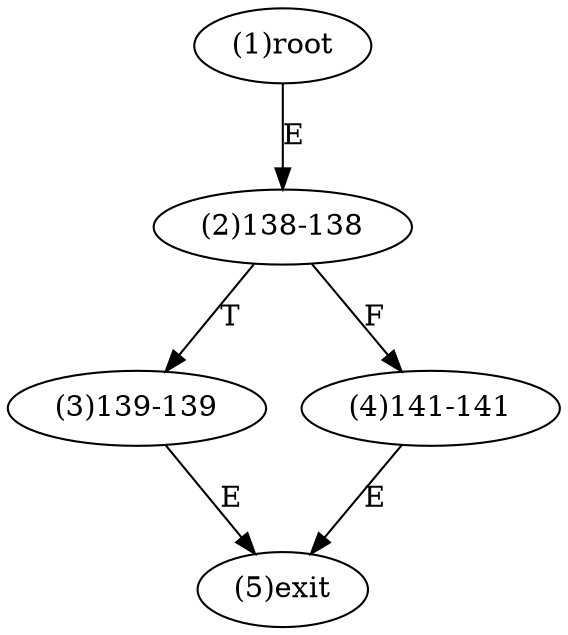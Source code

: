 digraph "" { 
1[ label="(1)root"];
2[ label="(2)138-138"];
3[ label="(3)139-139"];
4[ label="(4)141-141"];
5[ label="(5)exit"];
1->2[ label="E"];
2->4[ label="F"];
2->3[ label="T"];
3->5[ label="E"];
4->5[ label="E"];
}